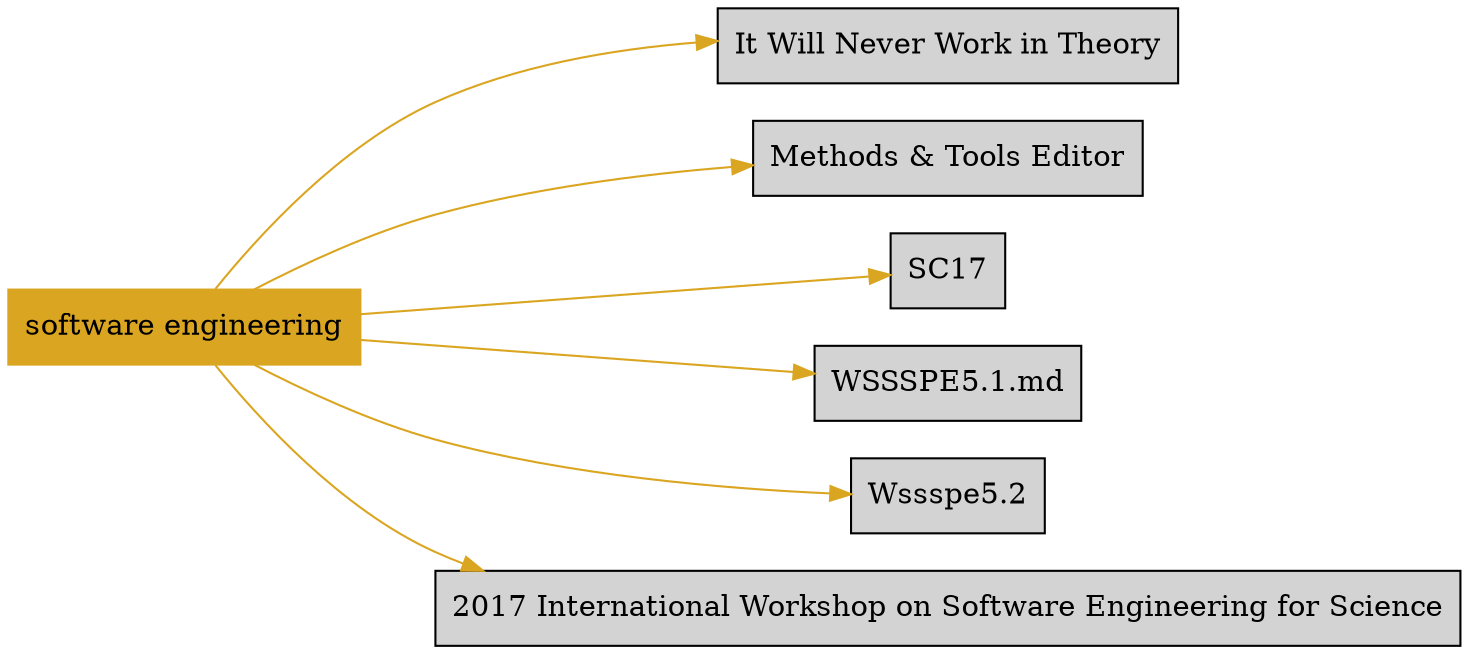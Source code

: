 digraph bettersoftware {
            rankdir = LR;
            ratio = fill;
            node [style=filled];
            node [shape = box];
"software engineering" [colorscheme="svg" color="goldenrod"];
"software engineering" ->  "ItWillNeverWorkInTheory.md" [colorscheme="svg" color="goldenrod"];
"ItWillNeverWorkInTheory.md" [label="It Will Never Work in Theory" URL="http://bss.parallactic.com/resources/it-will-never-work-in-theory"];
"software engineering" ->  "MethodsAndToolsEditor.md" [colorscheme="svg" color="goldenrod"];
"MethodsAndToolsEditor.md" [label="Methods & Tools Editor" URL="http://bss.parallactic.com/resources/methods-tools-editor"];
"software engineering" ->  "Conference.SC17.md" [colorscheme="svg" color="goldenrod"];
"Conference.SC17.md" [label="SC17" URL="http://bss.parallactic.com/events/sc17"];
"software engineering" ->  "WSSSPE5.1.md" [colorscheme="svg" color="goldenrod"];
"software engineering" ->  "WSSSPE5.2.md" [colorscheme="svg" color="goldenrod"];
"WSSSPE5.2.md" [label="Wssspe5.2\n" URL="http://bss.parallactic.com/events/wssspe5-2 "];
"software engineering" ->  "Workshop.SE4Science17.md" [colorscheme="svg" color="goldenrod"];
"Workshop.SE4Science17.md" [label="2017 International Workshop on Software Engineering for Science" URL="http://bss.parallactic.com/resources/2017-international-workshop-on-software-engineering-for-science"];
}